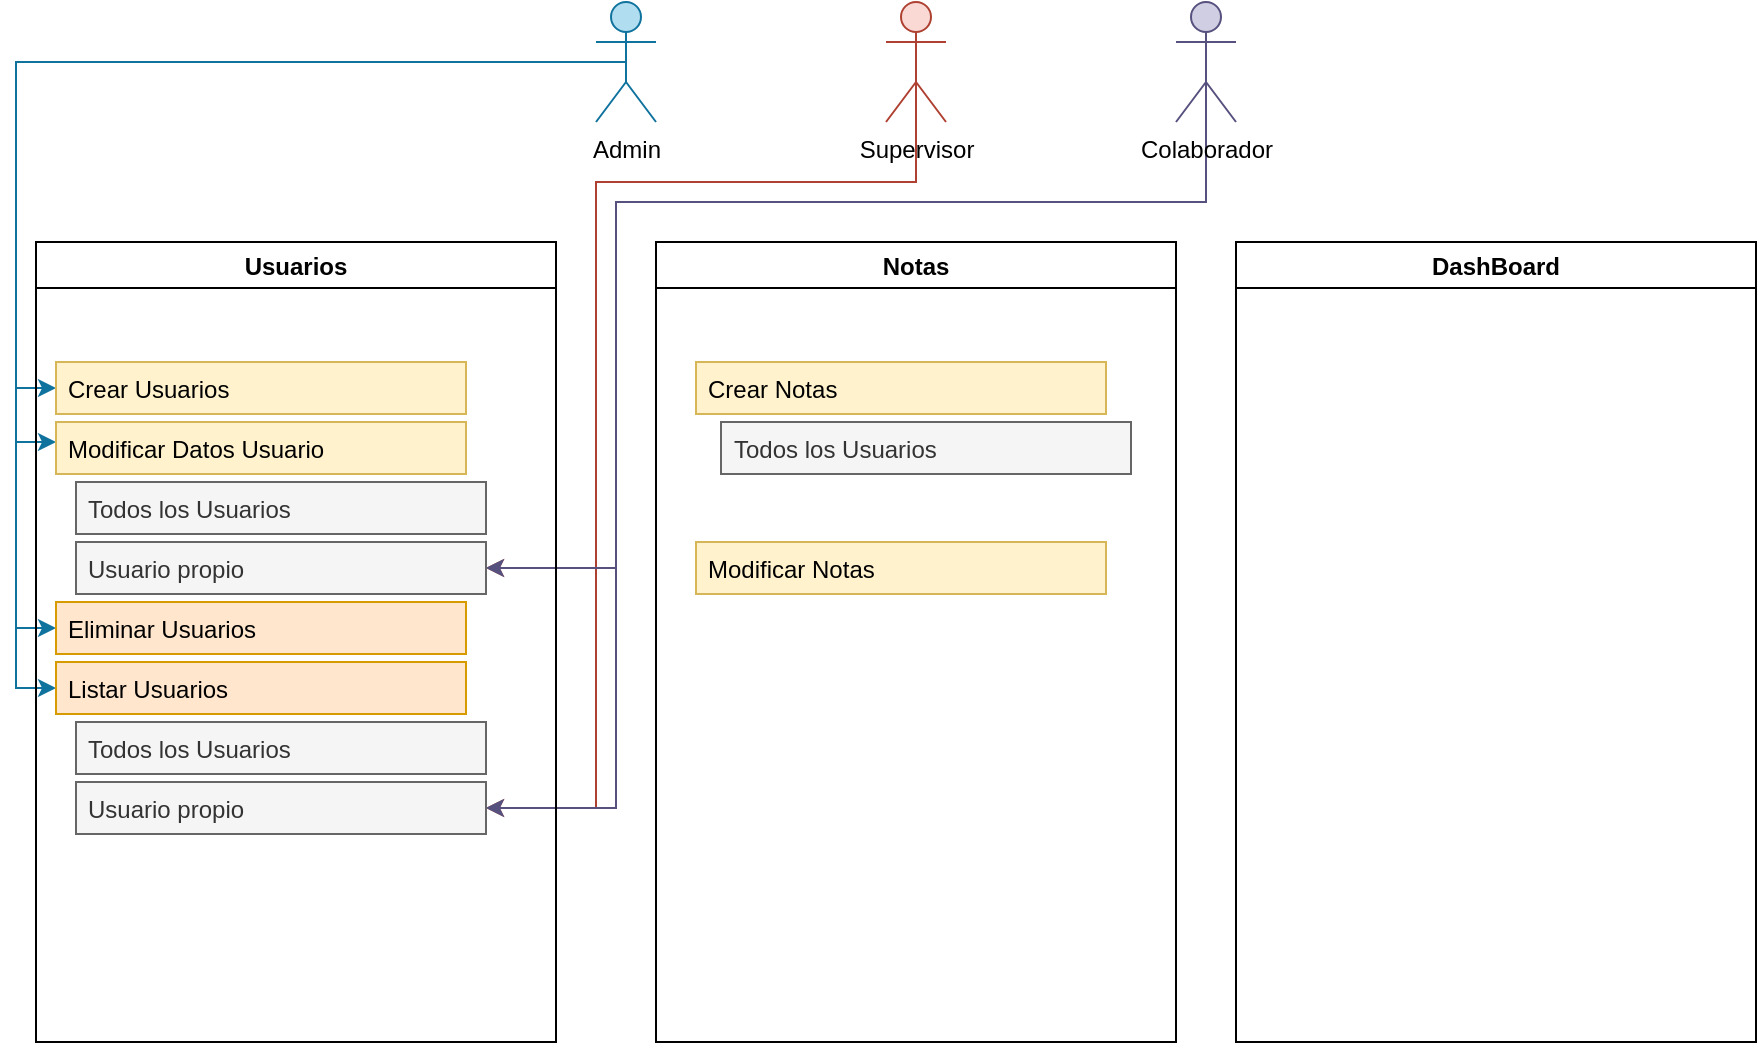 <mxfile version="24.4.14" type="github">
  <diagram name="Página-1" id="HK_hRzkJzCr3H_7PqZH8">
    <mxGraphModel dx="809" dy="432" grid="1" gridSize="10" guides="1" tooltips="1" connect="1" arrows="1" fold="1" page="1" pageScale="1" pageWidth="827" pageHeight="1169" math="0" shadow="0">
      <root>
        <mxCell id="0" />
        <mxCell id="1" parent="0" />
        <mxCell id="8RdS8d504PIiQYttvpsd-12" style="edgeStyle=orthogonalEdgeStyle;rounded=0;orthogonalLoop=1;jettySize=auto;html=1;exitX=0.5;exitY=0.5;exitDx=0;exitDy=0;exitPerimeter=0;entryX=0;entryY=0.5;entryDx=0;entryDy=0;fillColor=#b1ddf0;strokeColor=#10739e;" edge="1" parent="1" source="8RdS8d504PIiQYttvpsd-1" target="8RdS8d504PIiQYttvpsd-8">
          <mxGeometry relative="1" as="geometry">
            <Array as="points">
              <mxPoint x="30" y="70" />
              <mxPoint x="30" y="233" />
            </Array>
          </mxGeometry>
        </mxCell>
        <mxCell id="8RdS8d504PIiQYttvpsd-13" style="edgeStyle=orthogonalEdgeStyle;rounded=0;orthogonalLoop=1;jettySize=auto;html=1;exitX=0.5;exitY=0.5;exitDx=0;exitDy=0;exitPerimeter=0;fillColor=#b1ddf0;strokeColor=#10739e;" edge="1" parent="1" source="8RdS8d504PIiQYttvpsd-1" target="8RdS8d504PIiQYttvpsd-9">
          <mxGeometry relative="1" as="geometry">
            <Array as="points">
              <mxPoint x="30" y="70" />
              <mxPoint x="30" y="260" />
            </Array>
          </mxGeometry>
        </mxCell>
        <mxCell id="8RdS8d504PIiQYttvpsd-14" style="edgeStyle=orthogonalEdgeStyle;rounded=0;orthogonalLoop=1;jettySize=auto;html=1;exitX=0.5;exitY=0.5;exitDx=0;exitDy=0;exitPerimeter=0;entryX=0;entryY=0.5;entryDx=0;entryDy=0;fillColor=#b1ddf0;strokeColor=#10739e;" edge="1" parent="1" source="8RdS8d504PIiQYttvpsd-1" target="8RdS8d504PIiQYttvpsd-10">
          <mxGeometry relative="1" as="geometry">
            <Array as="points">
              <mxPoint x="30" y="70" />
              <mxPoint x="30" y="353" />
            </Array>
          </mxGeometry>
        </mxCell>
        <mxCell id="8RdS8d504PIiQYttvpsd-15" style="edgeStyle=orthogonalEdgeStyle;rounded=0;orthogonalLoop=1;jettySize=auto;html=1;exitX=0.5;exitY=0.5;exitDx=0;exitDy=0;exitPerimeter=0;fillColor=#b1ddf0;strokeColor=#10739e;entryX=0;entryY=0.5;entryDx=0;entryDy=0;" edge="1" parent="1" source="8RdS8d504PIiQYttvpsd-1" target="8RdS8d504PIiQYttvpsd-11">
          <mxGeometry relative="1" as="geometry">
            <Array as="points">
              <mxPoint x="30" y="70" />
              <mxPoint x="30" y="383" />
            </Array>
          </mxGeometry>
        </mxCell>
        <mxCell id="8RdS8d504PIiQYttvpsd-1" value="Admin" style="shape=umlActor;verticalLabelPosition=bottom;verticalAlign=top;html=1;outlineConnect=0;fillColor=#b1ddf0;strokeColor=#10739e;" vertex="1" parent="1">
          <mxGeometry x="320" y="40" width="30" height="60" as="geometry" />
        </mxCell>
        <mxCell id="8RdS8d504PIiQYttvpsd-20" style="edgeStyle=orthogonalEdgeStyle;rounded=0;orthogonalLoop=1;jettySize=auto;html=1;exitX=0.5;exitY=0.5;exitDx=0;exitDy=0;exitPerimeter=0;entryX=1;entryY=0.5;entryDx=0;entryDy=0;fillColor=#fad9d5;strokeColor=#ae4132;" edge="1" parent="1" source="8RdS8d504PIiQYttvpsd-3" target="8RdS8d504PIiQYttvpsd-17">
          <mxGeometry relative="1" as="geometry">
            <Array as="points">
              <mxPoint x="480" y="130" />
              <mxPoint x="320" y="130" />
              <mxPoint x="320" y="323" />
            </Array>
          </mxGeometry>
        </mxCell>
        <mxCell id="8RdS8d504PIiQYttvpsd-21" style="edgeStyle=orthogonalEdgeStyle;rounded=0;orthogonalLoop=1;jettySize=auto;html=1;exitX=0.5;exitY=0.5;exitDx=0;exitDy=0;exitPerimeter=0;entryX=1;entryY=0.5;entryDx=0;entryDy=0;fillColor=#fad9d5;strokeColor=#ae4132;" edge="1" parent="1" source="8RdS8d504PIiQYttvpsd-3" target="8RdS8d504PIiQYttvpsd-19">
          <mxGeometry relative="1" as="geometry">
            <Array as="points">
              <mxPoint x="480" y="130" />
              <mxPoint x="320" y="130" />
              <mxPoint x="320" y="443" />
            </Array>
          </mxGeometry>
        </mxCell>
        <mxCell id="8RdS8d504PIiQYttvpsd-3" value="Supervisor" style="shape=umlActor;verticalLabelPosition=bottom;verticalAlign=top;html=1;outlineConnect=0;fillColor=#fad9d5;strokeColor=#ae4132;" vertex="1" parent="1">
          <mxGeometry x="465" y="40" width="30" height="60" as="geometry" />
        </mxCell>
        <mxCell id="8RdS8d504PIiQYttvpsd-24" style="edgeStyle=orthogonalEdgeStyle;rounded=0;orthogonalLoop=1;jettySize=auto;html=1;exitX=0.5;exitY=0.5;exitDx=0;exitDy=0;exitPerimeter=0;entryX=1;entryY=0.5;entryDx=0;entryDy=0;fillColor=#d0cee2;strokeColor=#56517e;" edge="1" parent="1" source="8RdS8d504PIiQYttvpsd-4" target="8RdS8d504PIiQYttvpsd-17">
          <mxGeometry relative="1" as="geometry">
            <Array as="points">
              <mxPoint x="625" y="140" />
              <mxPoint x="330" y="140" />
              <mxPoint x="330" y="323" />
            </Array>
          </mxGeometry>
        </mxCell>
        <mxCell id="8RdS8d504PIiQYttvpsd-25" style="edgeStyle=orthogonalEdgeStyle;rounded=0;orthogonalLoop=1;jettySize=auto;html=1;exitX=0.5;exitY=0.5;exitDx=0;exitDy=0;exitPerimeter=0;entryX=1;entryY=0.5;entryDx=0;entryDy=0;fillColor=#d0cee2;strokeColor=#56517e;" edge="1" parent="1" source="8RdS8d504PIiQYttvpsd-4" target="8RdS8d504PIiQYttvpsd-19">
          <mxGeometry relative="1" as="geometry">
            <Array as="points">
              <mxPoint x="625" y="140" />
              <mxPoint x="330" y="140" />
              <mxPoint x="330" y="443" />
            </Array>
          </mxGeometry>
        </mxCell>
        <mxCell id="8RdS8d504PIiQYttvpsd-4" value="Colaborador" style="shape=umlActor;verticalLabelPosition=bottom;verticalAlign=top;html=1;outlineConnect=0;fillColor=#d0cee2;strokeColor=#56517e;" vertex="1" parent="1">
          <mxGeometry x="610" y="40" width="30" height="60" as="geometry" />
        </mxCell>
        <mxCell id="8RdS8d504PIiQYttvpsd-5" value="Usuarios" style="swimlane;" vertex="1" parent="1">
          <mxGeometry x="40" y="160" width="260" height="400" as="geometry" />
        </mxCell>
        <mxCell id="8RdS8d504PIiQYttvpsd-8" value="Crear Usuarios" style="text;strokeColor=#d6b656;fillColor=#fff2cc;align=left;verticalAlign=top;spacingLeft=4;spacingRight=4;overflow=hidden;rotatable=0;points=[[0,0.5],[1,0.5]];portConstraint=eastwest;whiteSpace=wrap;html=1;" vertex="1" parent="8RdS8d504PIiQYttvpsd-5">
          <mxGeometry x="10" y="60" width="205" height="26" as="geometry" />
        </mxCell>
        <mxCell id="8RdS8d504PIiQYttvpsd-9" value="Modificar Datos Usuario" style="text;align=left;verticalAlign=top;spacingLeft=4;spacingRight=4;overflow=hidden;rotatable=0;points=[[0,0.5],[1,0.5]];portConstraint=eastwest;whiteSpace=wrap;html=1;fillColor=#fff2cc;strokeColor=#d6b656;" vertex="1" parent="8RdS8d504PIiQYttvpsd-5">
          <mxGeometry x="10" y="90" width="205" height="26" as="geometry" />
        </mxCell>
        <mxCell id="8RdS8d504PIiQYttvpsd-10" value="Eliminar Usuarios" style="text;strokeColor=#d79b00;fillColor=#ffe6cc;align=left;verticalAlign=top;spacingLeft=4;spacingRight=4;overflow=hidden;rotatable=0;points=[[0,0.5],[1,0.5]];portConstraint=eastwest;whiteSpace=wrap;html=1;" vertex="1" parent="8RdS8d504PIiQYttvpsd-5">
          <mxGeometry x="10" y="180" width="205" height="26" as="geometry" />
        </mxCell>
        <mxCell id="8RdS8d504PIiQYttvpsd-11" value="Listar Usuarios" style="text;strokeColor=#d79b00;fillColor=#ffe6cc;align=left;verticalAlign=top;spacingLeft=4;spacingRight=4;overflow=hidden;rotatable=0;points=[[0,0.5],[1,0.5]];portConstraint=eastwest;whiteSpace=wrap;html=1;" vertex="1" parent="8RdS8d504PIiQYttvpsd-5">
          <mxGeometry x="10" y="210" width="205" height="26" as="geometry" />
        </mxCell>
        <mxCell id="8RdS8d504PIiQYttvpsd-16" value="Todos los Usuarios" style="text;strokeColor=#666666;fillColor=#f5f5f5;align=left;verticalAlign=top;spacingLeft=4;spacingRight=4;overflow=hidden;rotatable=0;points=[[0,0.5],[1,0.5]];portConstraint=eastwest;whiteSpace=wrap;html=1;fontColor=#333333;" vertex="1" parent="8RdS8d504PIiQYttvpsd-5">
          <mxGeometry x="20" y="120" width="205" height="26" as="geometry" />
        </mxCell>
        <mxCell id="8RdS8d504PIiQYttvpsd-17" value="Usuario propio" style="text;strokeColor=#666666;fillColor=#f5f5f5;align=left;verticalAlign=top;spacingLeft=4;spacingRight=4;overflow=hidden;rotatable=0;points=[[0,0.5],[1,0.5]];portConstraint=eastwest;whiteSpace=wrap;html=1;fontColor=#333333;" vertex="1" parent="8RdS8d504PIiQYttvpsd-5">
          <mxGeometry x="20" y="150" width="205" height="26" as="geometry" />
        </mxCell>
        <mxCell id="8RdS8d504PIiQYttvpsd-18" value="Todos los Usuarios" style="text;strokeColor=#666666;fillColor=#f5f5f5;align=left;verticalAlign=top;spacingLeft=4;spacingRight=4;overflow=hidden;rotatable=0;points=[[0,0.5],[1,0.5]];portConstraint=eastwest;whiteSpace=wrap;html=1;fontColor=#333333;" vertex="1" parent="8RdS8d504PIiQYttvpsd-5">
          <mxGeometry x="20" y="240" width="205" height="26" as="geometry" />
        </mxCell>
        <mxCell id="8RdS8d504PIiQYttvpsd-19" value="Usuario propio" style="text;strokeColor=#666666;fillColor=#f5f5f5;align=left;verticalAlign=top;spacingLeft=4;spacingRight=4;overflow=hidden;rotatable=0;points=[[0,0.5],[1,0.5]];portConstraint=eastwest;whiteSpace=wrap;html=1;fontColor=#333333;" vertex="1" parent="8RdS8d504PIiQYttvpsd-5">
          <mxGeometry x="20" y="270" width="205" height="26" as="geometry" />
        </mxCell>
        <mxCell id="8RdS8d504PIiQYttvpsd-6" value="Notas" style="swimlane;" vertex="1" parent="1">
          <mxGeometry x="350" y="160" width="260" height="400" as="geometry" />
        </mxCell>
        <mxCell id="8RdS8d504PIiQYttvpsd-29" value="Crear Notas" style="text;strokeColor=#d6b656;fillColor=#fff2cc;align=left;verticalAlign=top;spacingLeft=4;spacingRight=4;overflow=hidden;rotatable=0;points=[[0,0.5],[1,0.5]];portConstraint=eastwest;whiteSpace=wrap;html=1;" vertex="1" parent="8RdS8d504PIiQYttvpsd-6">
          <mxGeometry x="20" y="60" width="205" height="26" as="geometry" />
        </mxCell>
        <mxCell id="8RdS8d504PIiQYttvpsd-30" value="Modificar Notas" style="text;strokeColor=#d6b656;fillColor=#fff2cc;align=left;verticalAlign=top;spacingLeft=4;spacingRight=4;overflow=hidden;rotatable=0;points=[[0,0.5],[1,0.5]];portConstraint=eastwest;whiteSpace=wrap;html=1;" vertex="1" parent="8RdS8d504PIiQYttvpsd-6">
          <mxGeometry x="20" y="150" width="205" height="26" as="geometry" />
        </mxCell>
        <mxCell id="8RdS8d504PIiQYttvpsd-31" value="Todos los Usuarios" style="text;strokeColor=#666666;fillColor=#f5f5f5;align=left;verticalAlign=top;spacingLeft=4;spacingRight=4;overflow=hidden;rotatable=0;points=[[0,0.5],[1,0.5]];portConstraint=eastwest;whiteSpace=wrap;html=1;fontColor=#333333;" vertex="1" parent="8RdS8d504PIiQYttvpsd-6">
          <mxGeometry x="32.5" y="90" width="205" height="26" as="geometry" />
        </mxCell>
        <mxCell id="8RdS8d504PIiQYttvpsd-7" value="DashBoard" style="swimlane;" vertex="1" parent="1">
          <mxGeometry x="640" y="160" width="260" height="400" as="geometry" />
        </mxCell>
      </root>
    </mxGraphModel>
  </diagram>
</mxfile>
